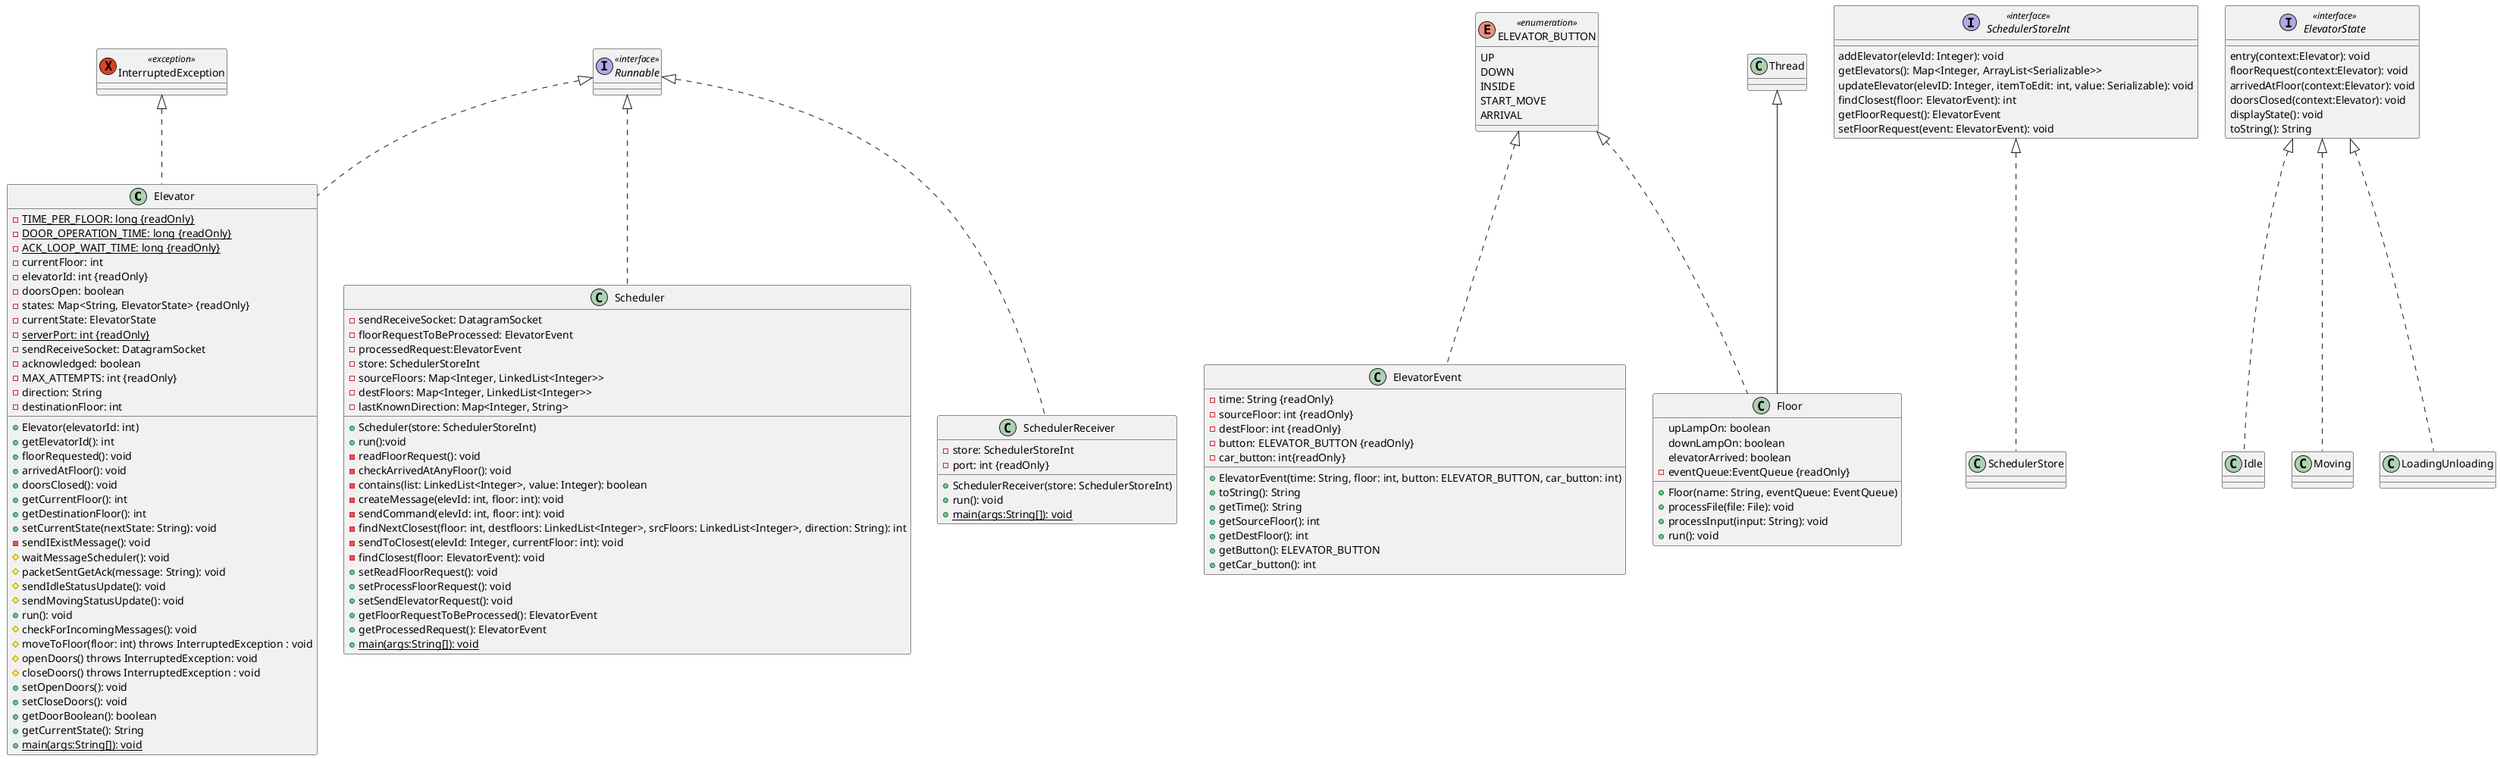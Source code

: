 @startuml
'https://plantuml.com/class-diagram

class Elevator
class ElevatorEvent
class Floor
class Scheduler
class SchedulerReceiver
class SchedulerStore
class Idle
class Moving
class LoadingUnloading
enum ELEVATOR_BUTTON <<enumeration>>
exception InterruptedException <<exception>>
interface Runnable <<interface>>
interface ElevatorState <<interface>>
interface SchedulerStoreInt <<interface>>

InterruptedException <|.. Elevator

ELEVATOR_BUTTON <|.. ElevatorEvent
ELEVATOR_BUTTON <|.. Floor

interface ElevatorState {
entry(context:Elevator): void
floorRequest(context:Elevator): void
arrivedAtFloor(context:Elevator): void
doorsClosed(context:Elevator): void
displayState(): void
toString(): String
}

interface SchedulerStoreInt{
addElevator(elevId: Integer): void
getElevators(): Map<Integer, ArrayList<Serializable>>
updateElevator(elevID: Integer, itemToEdit: int, value: Serializable): void
findClosest(floor: ElevatorEvent): int
getFloorRequest(): ElevatorEvent
setFloorRequest(event: ElevatorEvent): void
}

class SchedulerStore implements SchedulerStoreInt {

}

class Idle implements ElevatorState {
}

class Moving implements ElevatorState {
}

class LoadingUnloading implements ElevatorState {
}

class Elevator implements Runnable {
-{static} TIME_PER_FLOOR: long {readOnly}
-{static} DOOR_OPERATION_TIME: long {readOnly}
-{static} ACK_LOOP_WAIT_TIME: long {readOnly}
-currentFloor: int
-elevatorId: int {readOnly}
-doorsOpen: boolean
-states: Map<String, ElevatorState> {readOnly}
-currentState: ElevatorState
-{static} serverPort: int {readOnly}
-sendReceiveSocket: DatagramSocket
-acknowledged: boolean
-MAX_ATTEMPTS: int {readOnly}
-direction: String
-destinationFloor: int

+Elevator(elevatorId: int)
+getElevatorId(): int
+floorRequested(): void
+arrivedAtFloor(): void
+doorsClosed(): void
+getCurrentFloor(): int
+getDestinationFloor(): int
+setCurrentState(nextState: String): void
-sendIExistMessage(): void
#waitMessageScheduler(): void
#packetSentGetAck(message: String): void
#sendIdleStatusUpdate(): void
#sendMovingStatusUpdate(): void
+run(): void
#checkForIncomingMessages(): void
#moveToFloor(floor: int) throws InterruptedException : void
#openDoors() throws InterruptedException: void
#closeDoors() throws InterruptedException : void
+setOpenDoors(): void
+setCloseDoors(): void
+getDoorBoolean(): boolean
+getCurrentState(): String
+{Static} main(args:String[]): void
}

enum ELEVATOR_BUTTON {
UP
DOWN
INSIDE
START_MOVE
ARRIVAL
}

class ElevatorEvent{
-time: String {readOnly}
-sourceFloor: int {readOnly}
-destFloor: int {readOnly}
-button: ELEVATOR_BUTTON {readOnly}
-car_button: int{readOnly}

+ElevatorEvent(time: String, floor: int, button: ELEVATOR_BUTTON, car_button: int)
+toString(): String
+getTime(): String
+getSourceFloor(): int
+getDestFloor(): int
+getButton(): ELEVATOR_BUTTON
+getCar_button(): int
}

class Floor extends Thread{
upLampOn: boolean
downLampOn: boolean
elevatorArrived: boolean
-eventQueue:EventQueue {readOnly}

+Floor(name: String, eventQueue: EventQueue)
+processFile(file: File): void
+processInput(input: String): void
+run(): void
}

class Scheduler implements Runnable{

-sendReceiveSocket: DatagramSocket
-floorRequestToBeProcessed: ElevatorEvent
-processedRequest:ElevatorEvent
-store: SchedulerStoreInt
-sourceFloors: Map<Integer, LinkedList<Integer>>
-destFloors: Map<Integer, LinkedList<Integer>>
-lastKnownDirection: Map<Integer, String>

+Scheduler(store: SchedulerStoreInt)
+run():void
-readFloorRequest(): void
-checkArrivedAtAnyFloor(): void
-contains(list: LinkedList<Integer>, value: Integer): boolean
-createMessage(elevId: int, floor: int): void
-sendCommand(elevId: int, floor: int): void
-findNextClosest(floor: int, destfloors: LinkedList<Integer>, srcFloors: LinkedList<Integer>, direction: String): int
-sendToClosest(elevId: Integer, currentFloor: int): void
-findClosest(floor: ElevatorEvent): void
+setReadFloorRequest(): void
+setProcessFloorRequest(): void
+setSendElevatorRequest(): void
+getFloorRequestToBeProcessed(): ElevatorEvent
+getProcessedRequest(): ElevatorEvent
+{Static} main(args:String[]): void
}

class SchedulerReceiver implements Runnable{

-store: SchedulerStoreInt
-port: int {readOnly}

+SchedulerReceiver(store: SchedulerStoreInt)
+run(): void
+{Static} main(args:String[]): void
}

@enduml